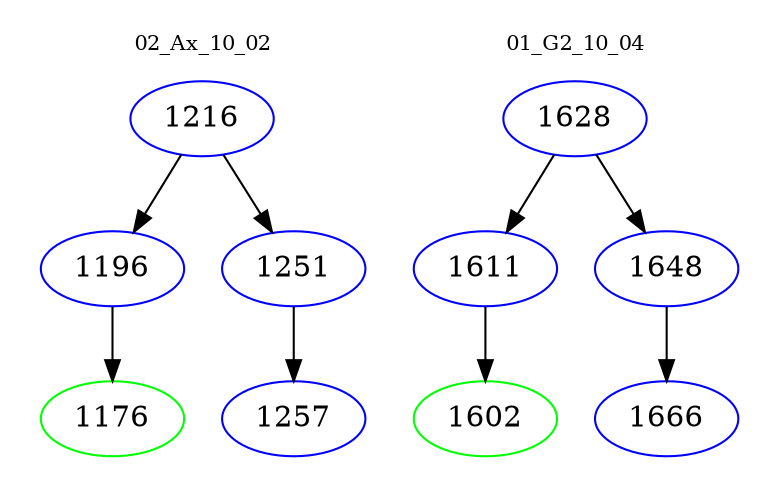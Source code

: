 digraph{
subgraph cluster_0 {
color = white
label = "02_Ax_10_02";
fontsize=10;
T0_1216 [label="1216", color="blue"]
T0_1216 -> T0_1196 [color="black"]
T0_1196 [label="1196", color="blue"]
T0_1196 -> T0_1176 [color="black"]
T0_1176 [label="1176", color="green"]
T0_1216 -> T0_1251 [color="black"]
T0_1251 [label="1251", color="blue"]
T0_1251 -> T0_1257 [color="black"]
T0_1257 [label="1257", color="blue"]
}
subgraph cluster_1 {
color = white
label = "01_G2_10_04";
fontsize=10;
T1_1628 [label="1628", color="blue"]
T1_1628 -> T1_1611 [color="black"]
T1_1611 [label="1611", color="blue"]
T1_1611 -> T1_1602 [color="black"]
T1_1602 [label="1602", color="green"]
T1_1628 -> T1_1648 [color="black"]
T1_1648 [label="1648", color="blue"]
T1_1648 -> T1_1666 [color="black"]
T1_1666 [label="1666", color="blue"]
}
}
